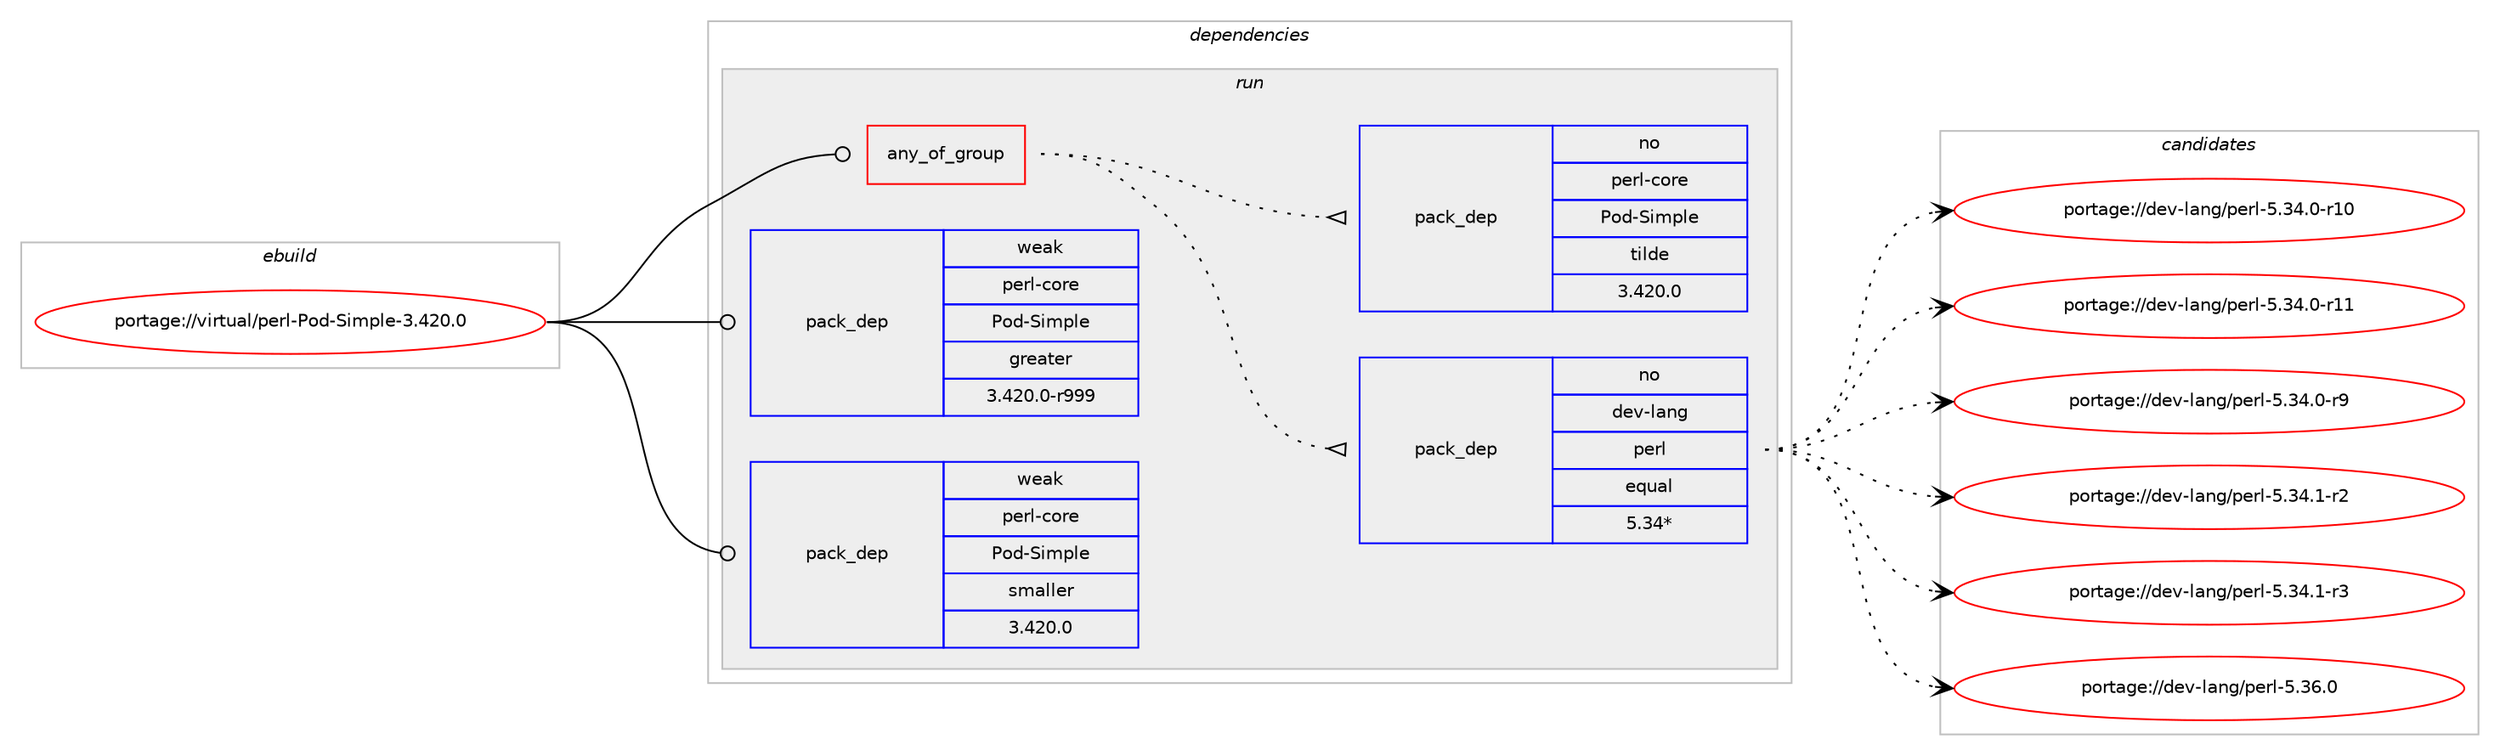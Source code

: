 digraph prolog {

# *************
# Graph options
# *************

newrank=true;
concentrate=true;
compound=true;
graph [rankdir=LR,fontname=Helvetica,fontsize=10,ranksep=1.5];#, ranksep=2.5, nodesep=0.2];
edge  [arrowhead=vee];
node  [fontname=Helvetica,fontsize=10];

# **********
# The ebuild
# **********

subgraph cluster_leftcol {
color=gray;
rank=same;
label=<<i>ebuild</i>>;
id [label="portage://virtual/perl-Pod-Simple-3.420.0", color=red, width=4, href="../virtual/perl-Pod-Simple-3.420.0.svg"];
}

# ****************
# The dependencies
# ****************

subgraph cluster_midcol {
color=gray;
label=<<i>dependencies</i>>;
subgraph cluster_compile {
fillcolor="#eeeeee";
style=filled;
label=<<i>compile</i>>;
}
subgraph cluster_compileandrun {
fillcolor="#eeeeee";
style=filled;
label=<<i>compile and run</i>>;
}
subgraph cluster_run {
fillcolor="#eeeeee";
style=filled;
label=<<i>run</i>>;
subgraph any34 {
dependency599 [label=<<TABLE BORDER="0" CELLBORDER="1" CELLSPACING="0" CELLPADDING="4"><TR><TD CELLPADDING="10">any_of_group</TD></TR></TABLE>>, shape=none, color=red];subgraph pack275 {
dependency600 [label=<<TABLE BORDER="0" CELLBORDER="1" CELLSPACING="0" CELLPADDING="4" WIDTH="220"><TR><TD ROWSPAN="6" CELLPADDING="30">pack_dep</TD></TR><TR><TD WIDTH="110">no</TD></TR><TR><TD>dev-lang</TD></TR><TR><TD>perl</TD></TR><TR><TD>equal</TD></TR><TR><TD>5.34*</TD></TR></TABLE>>, shape=none, color=blue];
}
dependency599:e -> dependency600:w [weight=20,style="dotted",arrowhead="oinv"];
subgraph pack276 {
dependency601 [label=<<TABLE BORDER="0" CELLBORDER="1" CELLSPACING="0" CELLPADDING="4" WIDTH="220"><TR><TD ROWSPAN="6" CELLPADDING="30">pack_dep</TD></TR><TR><TD WIDTH="110">no</TD></TR><TR><TD>perl-core</TD></TR><TR><TD>Pod-Simple</TD></TR><TR><TD>tilde</TD></TR><TR><TD>3.420.0</TD></TR></TABLE>>, shape=none, color=blue];
}
dependency599:e -> dependency601:w [weight=20,style="dotted",arrowhead="oinv"];
}
id:e -> dependency599:w [weight=20,style="solid",arrowhead="odot"];
# *** BEGIN UNKNOWN DEPENDENCY TYPE (TODO) ***
# id -> package_dependency(portage://virtual/perl-Pod-Simple-3.420.0,run,no,dev-lang,perl,none,[,,],any_same_slot,[])
# *** END UNKNOWN DEPENDENCY TYPE (TODO) ***

subgraph pack277 {
dependency602 [label=<<TABLE BORDER="0" CELLBORDER="1" CELLSPACING="0" CELLPADDING="4" WIDTH="220"><TR><TD ROWSPAN="6" CELLPADDING="30">pack_dep</TD></TR><TR><TD WIDTH="110">weak</TD></TR><TR><TD>perl-core</TD></TR><TR><TD>Pod-Simple</TD></TR><TR><TD>greater</TD></TR><TR><TD>3.420.0-r999</TD></TR></TABLE>>, shape=none, color=blue];
}
id:e -> dependency602:w [weight=20,style="solid",arrowhead="odot"];
subgraph pack278 {
dependency603 [label=<<TABLE BORDER="0" CELLBORDER="1" CELLSPACING="0" CELLPADDING="4" WIDTH="220"><TR><TD ROWSPAN="6" CELLPADDING="30">pack_dep</TD></TR><TR><TD WIDTH="110">weak</TD></TR><TR><TD>perl-core</TD></TR><TR><TD>Pod-Simple</TD></TR><TR><TD>smaller</TD></TR><TR><TD>3.420.0</TD></TR></TABLE>>, shape=none, color=blue];
}
id:e -> dependency603:w [weight=20,style="solid",arrowhead="odot"];
}
}

# **************
# The candidates
# **************

subgraph cluster_choices {
rank=same;
color=gray;
label=<<i>candidates</i>>;

subgraph choice275 {
color=black;
nodesep=1;
choice10010111845108971101034711210111410845534651524648451144948 [label="portage://dev-lang/perl-5.34.0-r10", color=red, width=4,href="../dev-lang/perl-5.34.0-r10.svg"];
choice10010111845108971101034711210111410845534651524648451144949 [label="portage://dev-lang/perl-5.34.0-r11", color=red, width=4,href="../dev-lang/perl-5.34.0-r11.svg"];
choice100101118451089711010347112101114108455346515246484511457 [label="portage://dev-lang/perl-5.34.0-r9", color=red, width=4,href="../dev-lang/perl-5.34.0-r9.svg"];
choice100101118451089711010347112101114108455346515246494511450 [label="portage://dev-lang/perl-5.34.1-r2", color=red, width=4,href="../dev-lang/perl-5.34.1-r2.svg"];
choice100101118451089711010347112101114108455346515246494511451 [label="portage://dev-lang/perl-5.34.1-r3", color=red, width=4,href="../dev-lang/perl-5.34.1-r3.svg"];
choice10010111845108971101034711210111410845534651544648 [label="portage://dev-lang/perl-5.36.0", color=red, width=4,href="../dev-lang/perl-5.36.0.svg"];
dependency600:e -> choice10010111845108971101034711210111410845534651524648451144948:w [style=dotted,weight="100"];
dependency600:e -> choice10010111845108971101034711210111410845534651524648451144949:w [style=dotted,weight="100"];
dependency600:e -> choice100101118451089711010347112101114108455346515246484511457:w [style=dotted,weight="100"];
dependency600:e -> choice100101118451089711010347112101114108455346515246494511450:w [style=dotted,weight="100"];
dependency600:e -> choice100101118451089711010347112101114108455346515246494511451:w [style=dotted,weight="100"];
dependency600:e -> choice10010111845108971101034711210111410845534651544648:w [style=dotted,weight="100"];
}
subgraph choice276 {
color=black;
nodesep=1;
}
subgraph choice277 {
color=black;
nodesep=1;
}
subgraph choice278 {
color=black;
nodesep=1;
}
}

}
